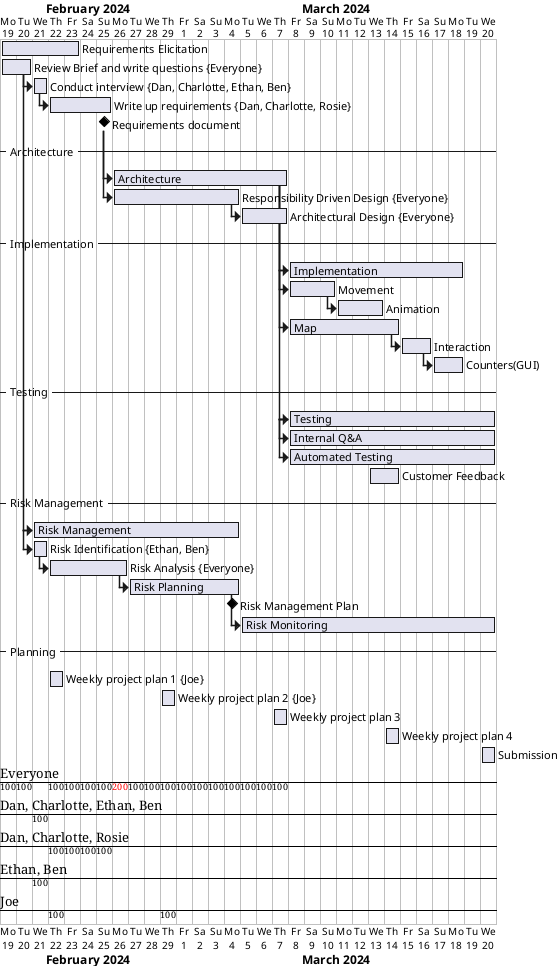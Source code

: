 @startgantt
Project starts 2024-02-19 

[Requirements Elicitation] starts 2024-02-19 
[Requirements Elicitation] requires 5 days
[Review Brief and write questions] on {Everyone} requires 2 days 
then [Conduct interview] on {Dan, Charlotte, Ethan, Ben} requires 1 day
then [Write up requirements] on {Dan, Charlotte, Rosie} requires 4 days
[Requirements document] happens at [Write up requirements]'s end
--Architecture--
[Architecture] starts at [Requirements document]'s end
[Architecture] requires 11 days
[Responsibility Driven Design] on {Everyone} requires 8 days
[Responsibility Driven Design] starts at [Requirements document]'s end
[Architectural Design] on {Everyone} requires 3 days
[Architectural Design] starts at [Responsibility Driven Design]'s end
--Implementation--
[Implementation] starts at [Architecture]'s end
[Implementation] requires 11 days
[Movement] requires 3 days
[Animation] requires 3 days
[Map] requires 7 days
[Interaction] requires 2 days
[Counters(GUI)] requires 2 days
[Movement] starts at [Architecture]'s end
[Map] starts at [Architecture]'s end
[Animation] starts at [Movement]'s end
[Interaction] starts at [Map]'s end
[Counters(GUI)] starts at [Interaction]'s end
--Testing--
[Testing] starts at [Implementation]'s start
[Testing] requires 13 days
[Internal Q&A] starts at [Testing]'s start
[Internal Q&A] requires 13 days
[Automated Testing] starts at [Testing]'s start
[Automated Testing] requires 13 days
[Customer Feedback] requires 2 days
[Customer Feedback] starts on 2024-03-13
--Risk Management--
[Risk Management] requires 13 days
[Risk Management] starts at [Review Brief and write questions]'s end
[Risk Identification] on {Ethan, Ben} requires 1 day
[Risk Identification] starts at [Risk Management]'s start
[Risk Analysis] on {Everyone} starts at [Risk Identification]'s end
[Risk Analysis] requires 5 days
[Risk Planning] starts at [Risk Analysis]'s end
[Risk Planning] requires 7 days
[Risk Management Plan] happens at [Risk Planning]'s end
[Risk Monitoring] starts at [Risk Planning]'s end
[Risk Monitoring] ends on 2024-03-20

--Planning--
[Weekly project plan 1] on {Joe} starts on 2024-02-22
[Weekly project plan 2] on {Joe} starts on 2024-02-29
[Weekly project plan 3] starts on 2024-03-07
[Weekly project plan 4] starts on 2024-03-14

[Submission] starts on 2024-03-20
@endgantt